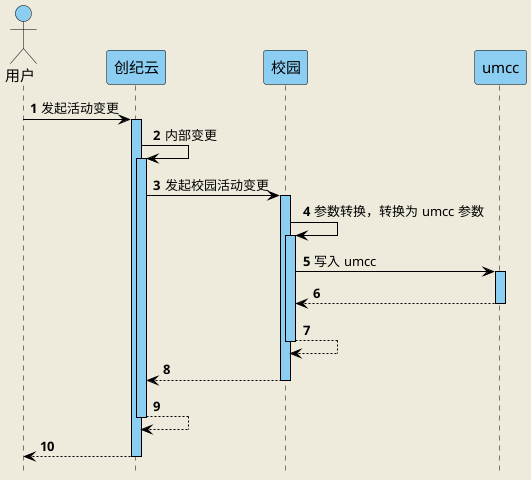 @startuml
'https://plantuml.com/sequence-diagram
hide footbox
skinparam backgroundColor #EEEBDC
autoActivate on
autonumber

skinparam sequence {
ArrowColor black
ActorBorderColor black
LifeLineBorderColor black
LifeLineBackgroundColor #8CCEF1

ParticipantBorderColor black
ParticipantBackgroundColor #8CCEF1
'ParticipantFontName Impact
ParticipantFontSize 15
ParticipantFontColor black

ActorBackgroundColor #8CCEF1
ActorFontColor black
ActorFontSize 15
ActorFontName Aapex
}

actor 用户 as user
participant 创纪云 as saas
participant 校园 as tmxy
participant umcc as umcc

user -> saas : 发起活动变更

saas -> saas : 内部变更

saas -> tmxy : 发起校园活动变更

tmxy -> tmxy : 参数转换，转换为 umcc 参数

tmxy -> umcc : 写入 umcc
return
return
return
return
return

@enduml